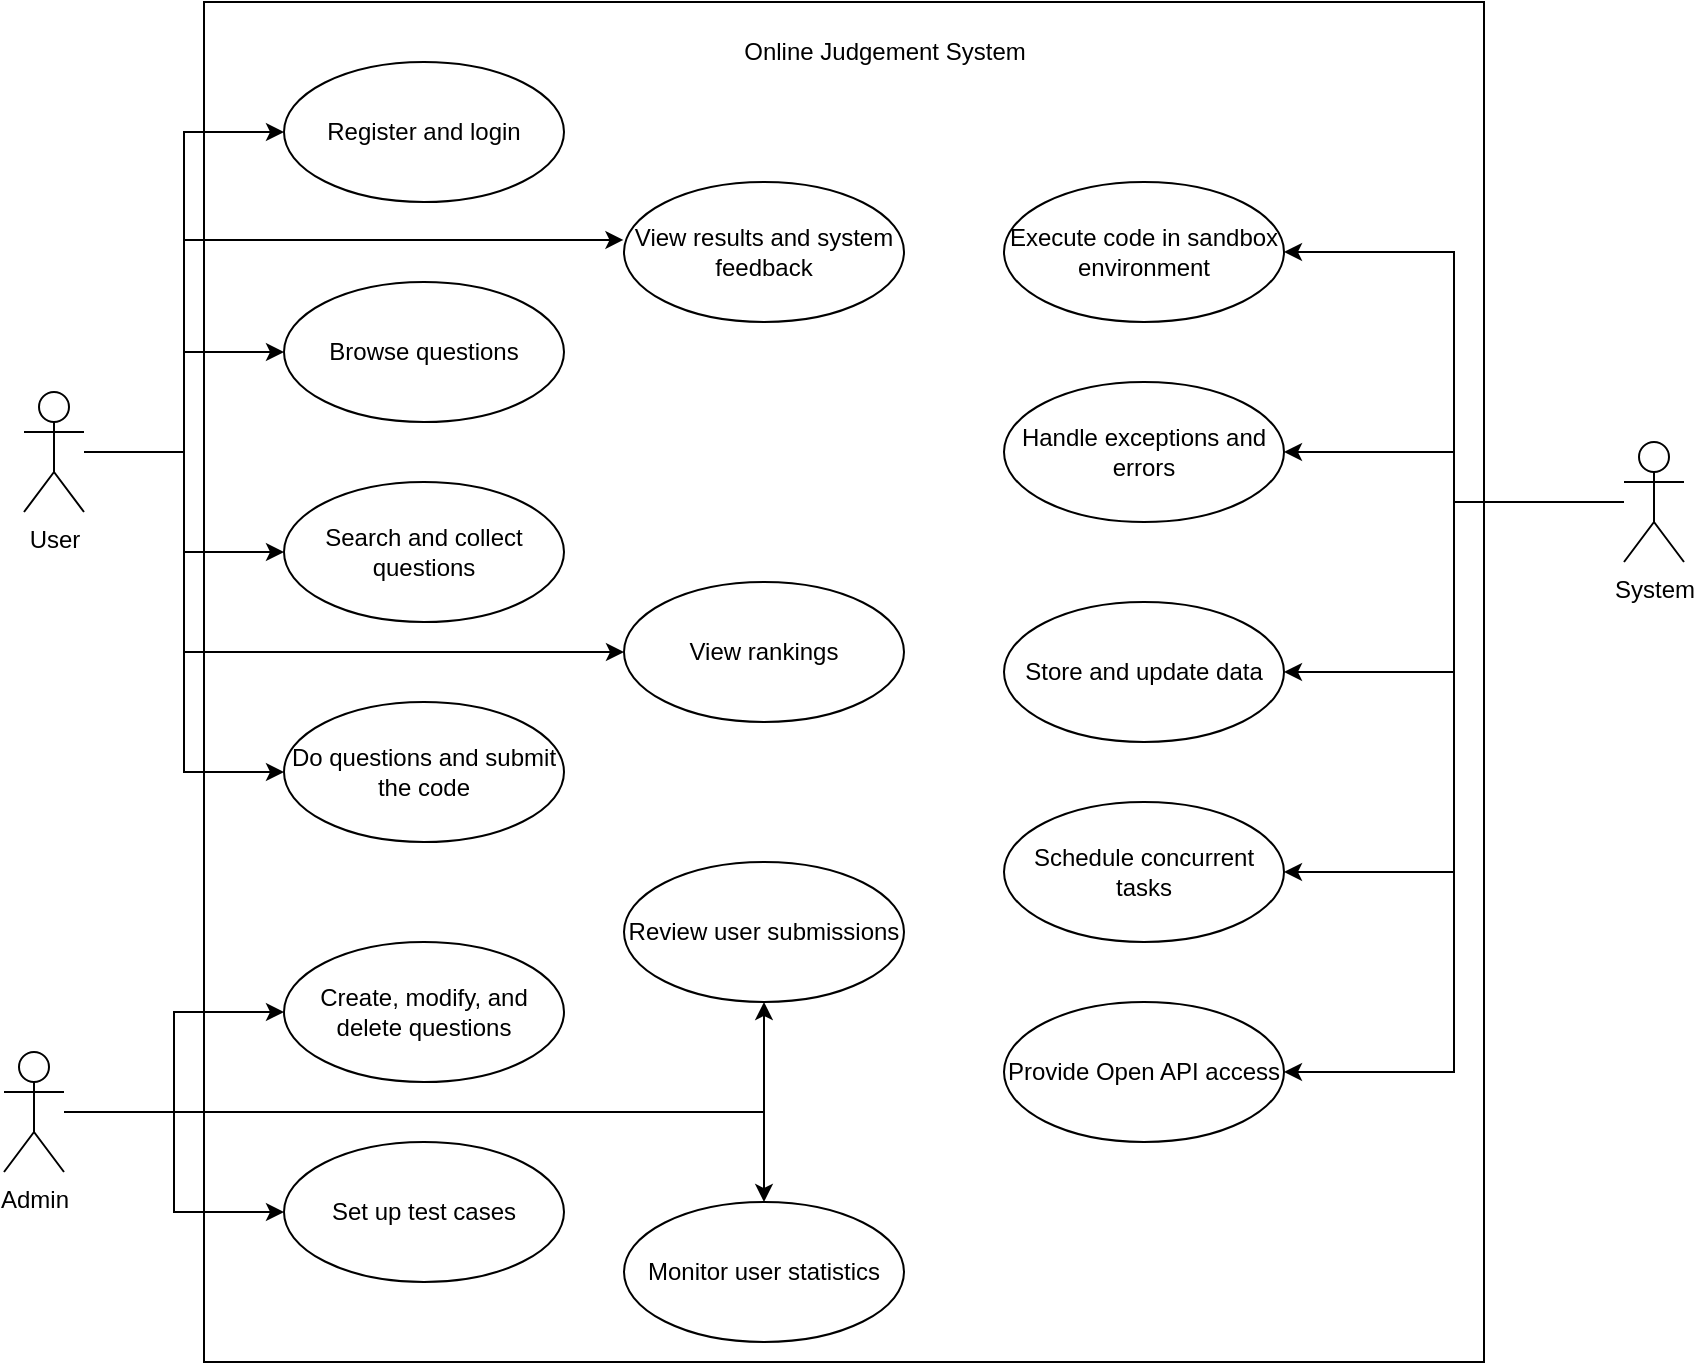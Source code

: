 <mxfile version="26.2.5">
  <diagram name="第 1 页" id="W5EUvtllymp4jmmP5FBw">
    <mxGraphModel dx="1407" dy="773" grid="1" gridSize="10" guides="1" tooltips="1" connect="1" arrows="1" fold="1" page="1" pageScale="1" pageWidth="827" pageHeight="1169" math="0" shadow="0">
      <root>
        <mxCell id="0" />
        <mxCell id="1" parent="0" />
        <mxCell id="VQ-85Ob6AojBMUEMugBb-1" value="" style="rounded=0;whiteSpace=wrap;html=1;" vertex="1" parent="1">
          <mxGeometry x="190" y="60" width="640" height="680" as="geometry" />
        </mxCell>
        <mxCell id="VQ-85Ob6AojBMUEMugBb-2" value="Online Judgement System" style="text;html=1;align=center;verticalAlign=middle;resizable=0;points=[];autosize=1;strokeColor=none;fillColor=none;" vertex="1" parent="1">
          <mxGeometry x="450" y="70" width="160" height="30" as="geometry" />
        </mxCell>
        <mxCell id="VQ-85Ob6AojBMUEMugBb-26" style="edgeStyle=orthogonalEdgeStyle;rounded=0;orthogonalLoop=1;jettySize=auto;html=1;entryX=0;entryY=0.5;entryDx=0;entryDy=0;" edge="1" parent="1" source="VQ-85Ob6AojBMUEMugBb-3" target="VQ-85Ob6AojBMUEMugBb-10">
          <mxGeometry relative="1" as="geometry" />
        </mxCell>
        <mxCell id="VQ-85Ob6AojBMUEMugBb-27" style="edgeStyle=orthogonalEdgeStyle;rounded=0;orthogonalLoop=1;jettySize=auto;html=1;entryX=0;entryY=0.5;entryDx=0;entryDy=0;" edge="1" parent="1" source="VQ-85Ob6AojBMUEMugBb-3" target="VQ-85Ob6AojBMUEMugBb-11">
          <mxGeometry relative="1" as="geometry" />
        </mxCell>
        <mxCell id="VQ-85Ob6AojBMUEMugBb-28" style="edgeStyle=orthogonalEdgeStyle;rounded=0;orthogonalLoop=1;jettySize=auto;html=1;entryX=0;entryY=0.5;entryDx=0;entryDy=0;" edge="1" parent="1" source="VQ-85Ob6AojBMUEMugBb-3" target="VQ-85Ob6AojBMUEMugBb-12">
          <mxGeometry relative="1" as="geometry" />
        </mxCell>
        <mxCell id="VQ-85Ob6AojBMUEMugBb-43" style="edgeStyle=orthogonalEdgeStyle;rounded=0;orthogonalLoop=1;jettySize=auto;html=1;entryX=0;entryY=0.5;entryDx=0;entryDy=0;" edge="1" parent="1" source="VQ-85Ob6AojBMUEMugBb-3" target="VQ-85Ob6AojBMUEMugBb-9">
          <mxGeometry relative="1" as="geometry" />
        </mxCell>
        <mxCell id="VQ-85Ob6AojBMUEMugBb-45" style="edgeStyle=orthogonalEdgeStyle;rounded=0;orthogonalLoop=1;jettySize=auto;html=1;entryX=0;entryY=0.5;entryDx=0;entryDy=0;" edge="1" parent="1" source="VQ-85Ob6AojBMUEMugBb-3" target="VQ-85Ob6AojBMUEMugBb-14">
          <mxGeometry relative="1" as="geometry">
            <Array as="points">
              <mxPoint x="180" y="285" />
              <mxPoint x="180" y="385" />
            </Array>
          </mxGeometry>
        </mxCell>
        <mxCell id="VQ-85Ob6AojBMUEMugBb-3" value="User" style="shape=umlActor;verticalLabelPosition=bottom;verticalAlign=top;html=1;outlineConnect=0;" vertex="1" parent="1">
          <mxGeometry x="100" y="255" width="30" height="60" as="geometry" />
        </mxCell>
        <mxCell id="VQ-85Ob6AojBMUEMugBb-33" style="edgeStyle=orthogonalEdgeStyle;rounded=0;orthogonalLoop=1;jettySize=auto;html=1;" edge="1" parent="1" source="VQ-85Ob6AojBMUEMugBb-4" target="VQ-85Ob6AojBMUEMugBb-16">
          <mxGeometry relative="1" as="geometry" />
        </mxCell>
        <mxCell id="VQ-85Ob6AojBMUEMugBb-34" style="edgeStyle=orthogonalEdgeStyle;rounded=0;orthogonalLoop=1;jettySize=auto;html=1;entryX=0;entryY=0.5;entryDx=0;entryDy=0;" edge="1" parent="1" source="VQ-85Ob6AojBMUEMugBb-4" target="VQ-85Ob6AojBMUEMugBb-17">
          <mxGeometry relative="1" as="geometry" />
        </mxCell>
        <mxCell id="VQ-85Ob6AojBMUEMugBb-35" style="edgeStyle=orthogonalEdgeStyle;rounded=0;orthogonalLoop=1;jettySize=auto;html=1;" edge="1" parent="1" source="VQ-85Ob6AojBMUEMugBb-4" target="VQ-85Ob6AojBMUEMugBb-18">
          <mxGeometry relative="1" as="geometry" />
        </mxCell>
        <mxCell id="VQ-85Ob6AojBMUEMugBb-36" style="edgeStyle=orthogonalEdgeStyle;rounded=0;orthogonalLoop=1;jettySize=auto;html=1;entryX=0.5;entryY=0;entryDx=0;entryDy=0;" edge="1" parent="1" source="VQ-85Ob6AojBMUEMugBb-4" target="VQ-85Ob6AojBMUEMugBb-19">
          <mxGeometry relative="1" as="geometry" />
        </mxCell>
        <mxCell id="VQ-85Ob6AojBMUEMugBb-4" value="Admin" style="shape=umlActor;verticalLabelPosition=bottom;verticalAlign=top;html=1;outlineConnect=0;" vertex="1" parent="1">
          <mxGeometry x="90" y="585" width="30" height="60" as="geometry" />
        </mxCell>
        <mxCell id="VQ-85Ob6AojBMUEMugBb-37" style="edgeStyle=orthogonalEdgeStyle;rounded=0;orthogonalLoop=1;jettySize=auto;html=1;entryX=1;entryY=0.5;entryDx=0;entryDy=0;" edge="1" parent="1" source="VQ-85Ob6AojBMUEMugBb-8" target="VQ-85Ob6AojBMUEMugBb-20">
          <mxGeometry relative="1" as="geometry" />
        </mxCell>
        <mxCell id="VQ-85Ob6AojBMUEMugBb-38" style="edgeStyle=orthogonalEdgeStyle;rounded=0;orthogonalLoop=1;jettySize=auto;html=1;entryX=1;entryY=0.5;entryDx=0;entryDy=0;" edge="1" parent="1" source="VQ-85Ob6AojBMUEMugBb-8" target="VQ-85Ob6AojBMUEMugBb-21">
          <mxGeometry relative="1" as="geometry" />
        </mxCell>
        <mxCell id="VQ-85Ob6AojBMUEMugBb-39" style="edgeStyle=orthogonalEdgeStyle;rounded=0;orthogonalLoop=1;jettySize=auto;html=1;entryX=1;entryY=0.5;entryDx=0;entryDy=0;" edge="1" parent="1" source="VQ-85Ob6AojBMUEMugBb-8" target="VQ-85Ob6AojBMUEMugBb-22">
          <mxGeometry relative="1" as="geometry" />
        </mxCell>
        <mxCell id="VQ-85Ob6AojBMUEMugBb-40" style="edgeStyle=orthogonalEdgeStyle;rounded=0;orthogonalLoop=1;jettySize=auto;html=1;entryX=1;entryY=0.5;entryDx=0;entryDy=0;" edge="1" parent="1" source="VQ-85Ob6AojBMUEMugBb-8" target="VQ-85Ob6AojBMUEMugBb-23">
          <mxGeometry relative="1" as="geometry" />
        </mxCell>
        <mxCell id="VQ-85Ob6AojBMUEMugBb-41" style="edgeStyle=orthogonalEdgeStyle;rounded=0;orthogonalLoop=1;jettySize=auto;html=1;entryX=1;entryY=0.5;entryDx=0;entryDy=0;" edge="1" parent="1" source="VQ-85Ob6AojBMUEMugBb-8" target="VQ-85Ob6AojBMUEMugBb-24">
          <mxGeometry relative="1" as="geometry" />
        </mxCell>
        <mxCell id="VQ-85Ob6AojBMUEMugBb-8" value="System" style="shape=umlActor;verticalLabelPosition=bottom;verticalAlign=top;html=1;outlineConnect=0;" vertex="1" parent="1">
          <mxGeometry x="900" y="280" width="30" height="60" as="geometry" />
        </mxCell>
        <mxCell id="VQ-85Ob6AojBMUEMugBb-9" value="Register and login" style="ellipse;whiteSpace=wrap;html=1;" vertex="1" parent="1">
          <mxGeometry x="230" y="90" width="140" height="70" as="geometry" />
        </mxCell>
        <mxCell id="VQ-85Ob6AojBMUEMugBb-10" value="Browse questions" style="ellipse;whiteSpace=wrap;html=1;" vertex="1" parent="1">
          <mxGeometry x="230" y="200" width="140" height="70" as="geometry" />
        </mxCell>
        <mxCell id="VQ-85Ob6AojBMUEMugBb-11" value="Search and collect questions" style="ellipse;whiteSpace=wrap;html=1;" vertex="1" parent="1">
          <mxGeometry x="230" y="300" width="140" height="70" as="geometry" />
        </mxCell>
        <mxCell id="VQ-85Ob6AojBMUEMugBb-12" value="Do questions and submit the code" style="ellipse;whiteSpace=wrap;html=1;" vertex="1" parent="1">
          <mxGeometry x="230" y="410" width="140" height="70" as="geometry" />
        </mxCell>
        <mxCell id="VQ-85Ob6AojBMUEMugBb-13" value="View results and system feedback" style="ellipse;whiteSpace=wrap;html=1;" vertex="1" parent="1">
          <mxGeometry x="400" y="150" width="140" height="70" as="geometry" />
        </mxCell>
        <mxCell id="VQ-85Ob6AojBMUEMugBb-14" value="View rankings" style="ellipse;whiteSpace=wrap;html=1;" vertex="1" parent="1">
          <mxGeometry x="400" y="350" width="140" height="70" as="geometry" />
        </mxCell>
        <mxCell id="VQ-85Ob6AojBMUEMugBb-16" value="Create, modify, and delete questions" style="ellipse;whiteSpace=wrap;html=1;" vertex="1" parent="1">
          <mxGeometry x="230" y="530" width="140" height="70" as="geometry" />
        </mxCell>
        <mxCell id="VQ-85Ob6AojBMUEMugBb-17" value="Set up test cases" style="ellipse;whiteSpace=wrap;html=1;" vertex="1" parent="1">
          <mxGeometry x="230" y="630" width="140" height="70" as="geometry" />
        </mxCell>
        <mxCell id="VQ-85Ob6AojBMUEMugBb-18" value="Review user submissions" style="ellipse;whiteSpace=wrap;html=1;" vertex="1" parent="1">
          <mxGeometry x="400" y="490" width="140" height="70" as="geometry" />
        </mxCell>
        <mxCell id="VQ-85Ob6AojBMUEMugBb-19" value="Monitor user statistics" style="ellipse;whiteSpace=wrap;html=1;" vertex="1" parent="1">
          <mxGeometry x="400" y="660" width="140" height="70" as="geometry" />
        </mxCell>
        <mxCell id="VQ-85Ob6AojBMUEMugBb-20" value="Execute code in sandbox environment" style="ellipse;whiteSpace=wrap;html=1;" vertex="1" parent="1">
          <mxGeometry x="590" y="150" width="140" height="70" as="geometry" />
        </mxCell>
        <mxCell id="VQ-85Ob6AojBMUEMugBb-21" value="Handle exceptions and errors" style="ellipse;whiteSpace=wrap;html=1;" vertex="1" parent="1">
          <mxGeometry x="590" y="250" width="140" height="70" as="geometry" />
        </mxCell>
        <mxCell id="VQ-85Ob6AojBMUEMugBb-22" value="Store and update data" style="ellipse;whiteSpace=wrap;html=1;" vertex="1" parent="1">
          <mxGeometry x="590" y="360" width="140" height="70" as="geometry" />
        </mxCell>
        <mxCell id="VQ-85Ob6AojBMUEMugBb-23" value="Schedule concurrent tasks" style="ellipse;whiteSpace=wrap;html=1;" vertex="1" parent="1">
          <mxGeometry x="590" y="460" width="140" height="70" as="geometry" />
        </mxCell>
        <mxCell id="VQ-85Ob6AojBMUEMugBb-24" value="Provide Open API access" style="ellipse;whiteSpace=wrap;html=1;" vertex="1" parent="1">
          <mxGeometry x="590" y="560" width="140" height="70" as="geometry" />
        </mxCell>
        <mxCell id="VQ-85Ob6AojBMUEMugBb-44" style="edgeStyle=orthogonalEdgeStyle;rounded=0;orthogonalLoop=1;jettySize=auto;html=1;entryX=-0.002;entryY=0.414;entryDx=0;entryDy=0;entryPerimeter=0;" edge="1" parent="1" source="VQ-85Ob6AojBMUEMugBb-3" target="VQ-85Ob6AojBMUEMugBb-13">
          <mxGeometry relative="1" as="geometry">
            <Array as="points">
              <mxPoint x="180" y="285" />
              <mxPoint x="180" y="179" />
            </Array>
          </mxGeometry>
        </mxCell>
      </root>
    </mxGraphModel>
  </diagram>
</mxfile>
